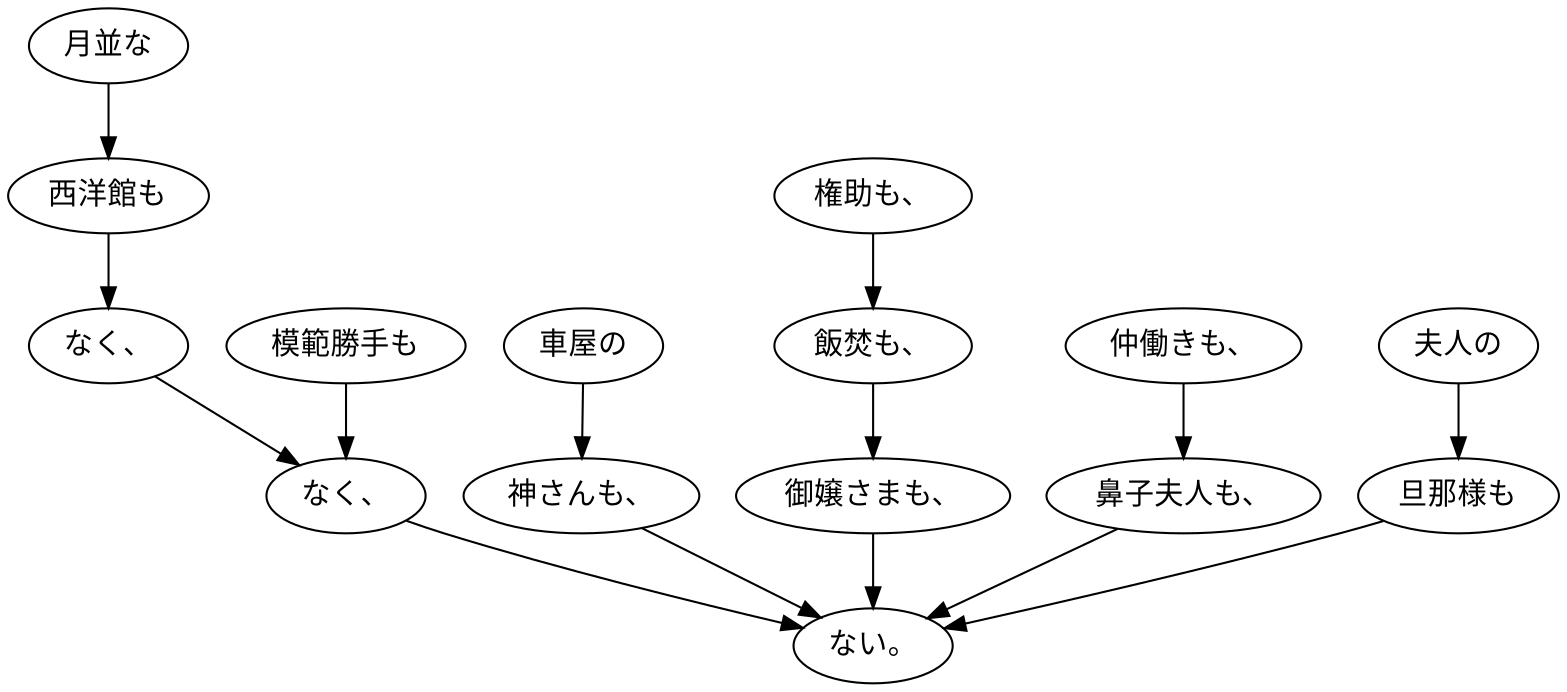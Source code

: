 digraph graph1838 {
	node0 [label="月並な"];
	node1 [label="西洋館も"];
	node2 [label="なく、"];
	node3 [label="模範勝手も"];
	node4 [label="なく、"];
	node5 [label="車屋の"];
	node6 [label="神さんも、"];
	node7 [label="権助も、"];
	node8 [label="飯焚も、"];
	node9 [label="御嬢さまも、"];
	node10 [label="仲働きも、"];
	node11 [label="鼻子夫人も、"];
	node12 [label="夫人の"];
	node13 [label="旦那様も"];
	node14 [label="ない。"];
	node0 -> node1;
	node1 -> node2;
	node2 -> node4;
	node3 -> node4;
	node4 -> node14;
	node5 -> node6;
	node6 -> node14;
	node7 -> node8;
	node8 -> node9;
	node9 -> node14;
	node10 -> node11;
	node11 -> node14;
	node12 -> node13;
	node13 -> node14;
}
